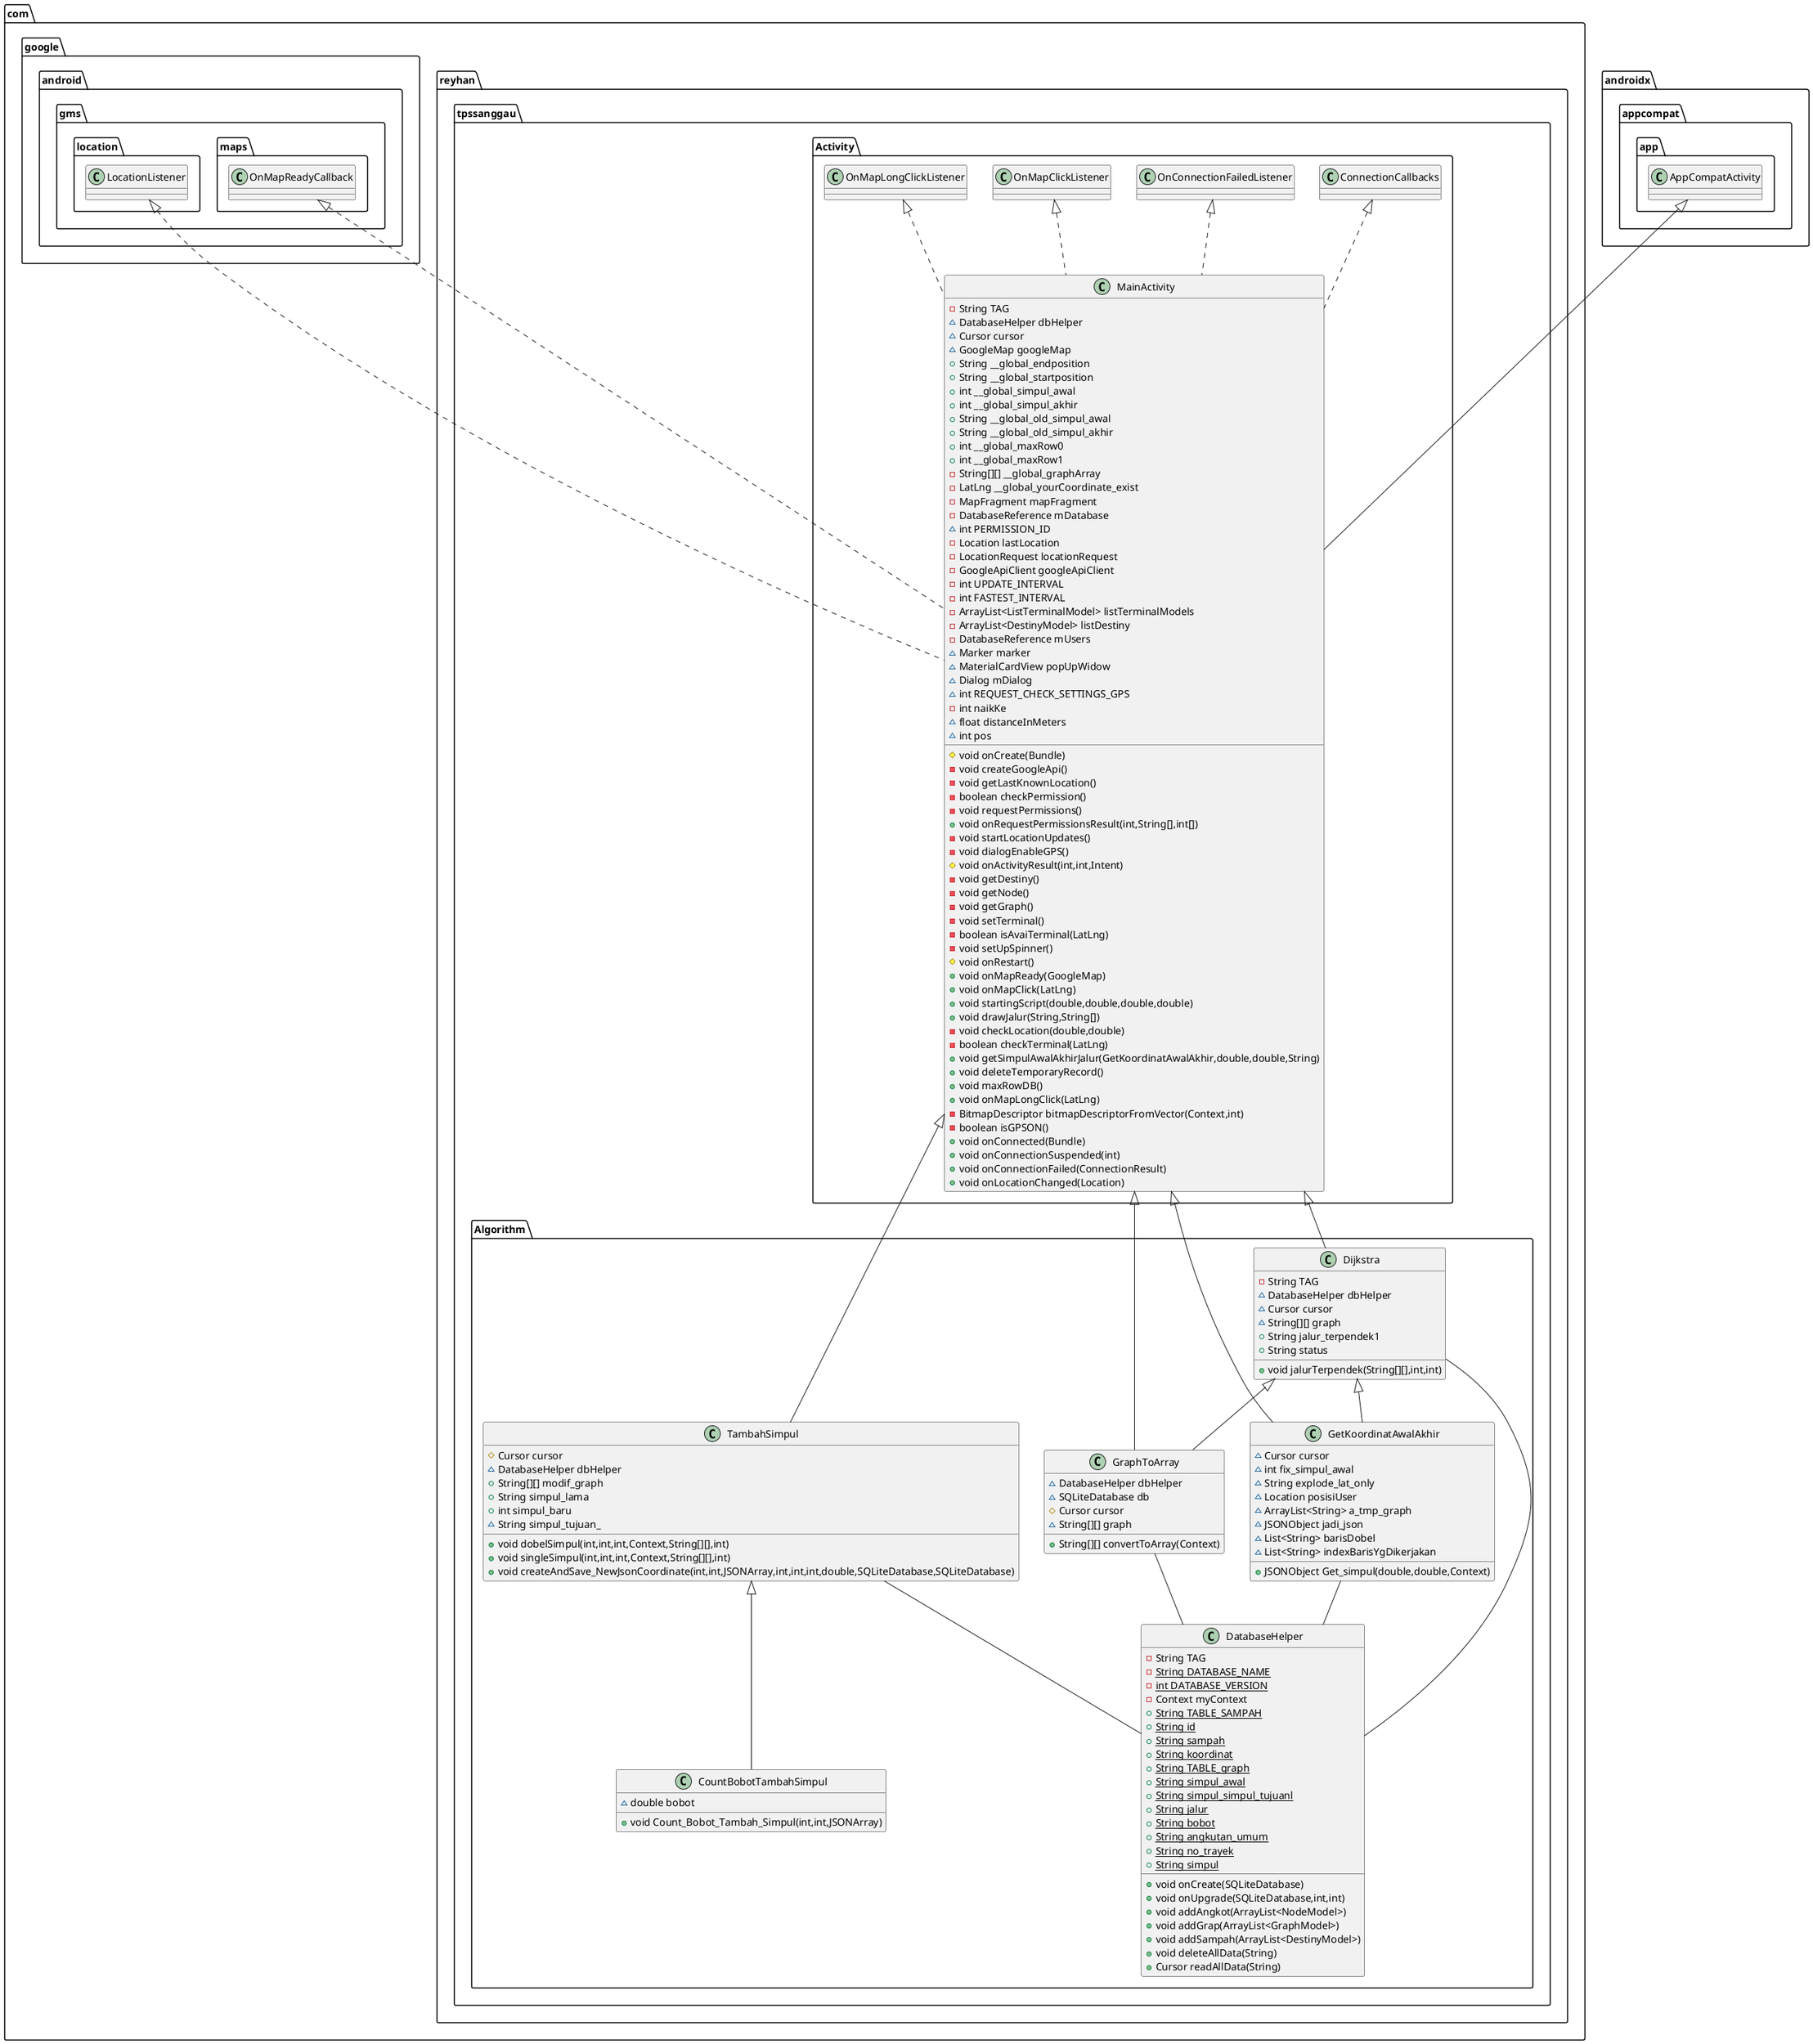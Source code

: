 @startuml

class com.reyhan.tpssanggau.Algorithm.DatabaseHelper {
- String TAG
- {static} String DATABASE_NAME
- {static} int DATABASE_VERSION
- Context myContext
+ {static} String TABLE_SAMPAH
+ {static} String id
+ {static} String sampah
+ {static} String koordinat
+ {static} String TABLE_graph
+ {static} String simpul_awal
+ {static} String simpul_simpul_tujuanl
+ {static} String jalur
+ {static} String bobot
+ {static} String angkutan_umum
+ {static} String no_trayek
+ {static} String simpul
+ void onCreate(SQLiteDatabase)
+ void onUpgrade(SQLiteDatabase,int,int)
+ void addAngkot(ArrayList<NodeModel>)
+ void addGrap(ArrayList<GraphModel>)
+ void addSampah(ArrayList<DestinyModel>)
+ void deleteAllData(String)
+ Cursor readAllData(String)
}
class com.reyhan.tpssanggau.Activity.MainActivity {
- String TAG
~ DatabaseHelper dbHelper
~ Cursor cursor
~ GoogleMap googleMap
+ String __global_endposition
+ String __global_startposition
+ int __global_simpul_awal
+ int __global_simpul_akhir
+ String __global_old_simpul_awal
+ String __global_old_simpul_akhir
+ int __global_maxRow0
+ int __global_maxRow1
- String[][] __global_graphArray
- LatLng __global_yourCoordinate_exist
- MapFragment mapFragment
- DatabaseReference mDatabase
~ int PERMISSION_ID
- Location lastLocation
- LocationRequest locationRequest
- GoogleApiClient googleApiClient
- int UPDATE_INTERVAL
- int FASTEST_INTERVAL
- ArrayList<ListTerminalModel> listTerminalModels
- ArrayList<DestinyModel> listDestiny
- DatabaseReference mUsers
~ Marker marker
~ MaterialCardView popUpWidow
~ Dialog mDialog
~ int REQUEST_CHECK_SETTINGS_GPS
- int naikKe
~ float distanceInMeters
~ int pos
# void onCreate(Bundle)
- void createGoogleApi()
- void getLastKnownLocation()
- boolean checkPermission()
- void requestPermissions()
+ void onRequestPermissionsResult(int,String[],int[])
- void startLocationUpdates()
- void dialogEnableGPS()
# void onActivityResult(int,int,Intent)
- void getDestiny()
- void getNode()
- void getGraph()
- void setTerminal()
- boolean isAvaiTerminal(LatLng)
- void setUpSpinner()
# void onRestart()
+ void onMapReady(GoogleMap)
+ void onMapClick(LatLng)
+ void startingScript(double,double,double,double)
+ void drawJalur(String,String[])
- void checkLocation(double,double)
- boolean checkTerminal(LatLng)
+ void getSimpulAwalAkhirJalur(GetKoordinatAwalAkhir,double,double,String)
+ void deleteTemporaryRecord()
+ void maxRowDB()
+ void onMapLongClick(LatLng)
- BitmapDescriptor bitmapDescriptorFromVector(Context,int)
- boolean isGPSON()
+ void onConnected(Bundle)
+ void onConnectionSuspended(int)
+ void onConnectionFailed(ConnectionResult)
+ void onLocationChanged(Location)
}

class com.reyhan.tpssanggau.Algorithm.TambahSimpul {
# Cursor cursor
~ DatabaseHelper dbHelper
+ String[][] modif_graph
+ String simpul_lama
+ int simpul_baru
~ String simpul_tujuan_
+ void dobelSimpul(int,int,int,Context,String[][],int)
+ void singleSimpul(int,int,int,Context,String[][],int)
+ void createAndSave_NewJsonCoordinate(int,int,JSONArray,int,int,int,double,SQLiteDatabase,SQLiteDatabase)
}


class com.reyhan.tpssanggau.Algorithm.GraphToArray {
~ DatabaseHelper dbHelper
~ SQLiteDatabase db
# Cursor cursor
~ String[][] graph
+ String[][] convertToArray(Context)
}
class com.reyhan.tpssanggau.Algorithm.CountBobotTambahSimpul {
~ double bobot
+ void Count_Bobot_Tambah_Simpul(int,int,JSONArray)
}


class com.reyhan.tpssanggau.Algorithm.GetKoordinatAwalAkhir {
~ Cursor cursor
~ int fix_simpul_awal
~ String explode_lat_only
~ Location posisiUser
~ ArrayList<String> a_tmp_graph
~ JSONObject jadi_json
~ List<String> barisDobel
~ List<String> indexBarisYgDikerjakan
+ JSONObject Get_simpul(double,double,Context)
}
class com.reyhan.tpssanggau.Algorithm.Dijkstra {
- String TAG
~ DatabaseHelper dbHelper
~ Cursor cursor
~ String[][] graph
+ String jalur_terpendek1
+ String status
+ void jalurTerpendek(String[][],int,int)
}



com.google.android.gms.maps.OnMapReadyCallback <|.. com.reyhan.tpssanggau.Activity.MainActivity
com.reyhan.tpssanggau.Activity.OnMapClickListener <|.. com.reyhan.tpssanggau.Activity.MainActivity
com.reyhan.tpssanggau.Activity.OnMapLongClickListener <|.. com.reyhan.tpssanggau.Activity.MainActivity
com.reyhan.tpssanggau.Activity.ConnectionCallbacks <|.. com.reyhan.tpssanggau.Activity.MainActivity
com.reyhan.tpssanggau.Activity.OnConnectionFailedListener <|.. com.reyhan.tpssanggau.Activity.MainActivity
com.google.android.gms.location.LocationListener <|.. com.reyhan.tpssanggau.Activity.MainActivity
androidx.appcompat.app.AppCompatActivity <|-- com.reyhan.tpssanggau.Activity.MainActivity
com.reyhan.tpssanggau.Algorithm.Dijkstra <|-- com.reyhan.tpssanggau.Algorithm.GetKoordinatAwalAkhir
com.reyhan.tpssanggau.Algorithm.TambahSimpul <|-- com.reyhan.tpssanggau.Algorithm.CountBobotTambahSimpul
com.reyhan.tpssanggau.Algorithm.GetKoordinatAwalAkhir -- com.reyhan.tpssanggau.Algorithm.DatabaseHelper
com.reyhan.tpssanggau.Algorithm.TambahSimpul -- com.reyhan.tpssanggau.Algorithm.DatabaseHelper
com.reyhan.tpssanggau.Algorithm.GraphToArray -- com.reyhan.tpssanggau.Algorithm.DatabaseHelper
com.reyhan.tpssanggau.Algorithm.Dijkstra -- com.reyhan.tpssanggau.Algorithm.DatabaseHelper
com.reyhan.tpssanggau.Algorithm.Dijkstra <|-- com.reyhan.tpssanggau.Algorithm.GraphToArray
com.reyhan.tpssanggau.Activity.MainActivity <|-- com.reyhan.tpssanggau.Algorithm.GetKoordinatAwalAkhir
com.reyhan.tpssanggau.Activity.MainActivity <|-- com.reyhan.tpssanggau.Algorithm.Dijkstra
com.reyhan.tpssanggau.Activity.MainActivity <|-- com.reyhan.tpssanggau.Algorithm.TambahSimpul
com.reyhan.tpssanggau.Activity.MainActivity <|-- com.reyhan.tpssanggau.Algorithm.GraphToArray
@enduml